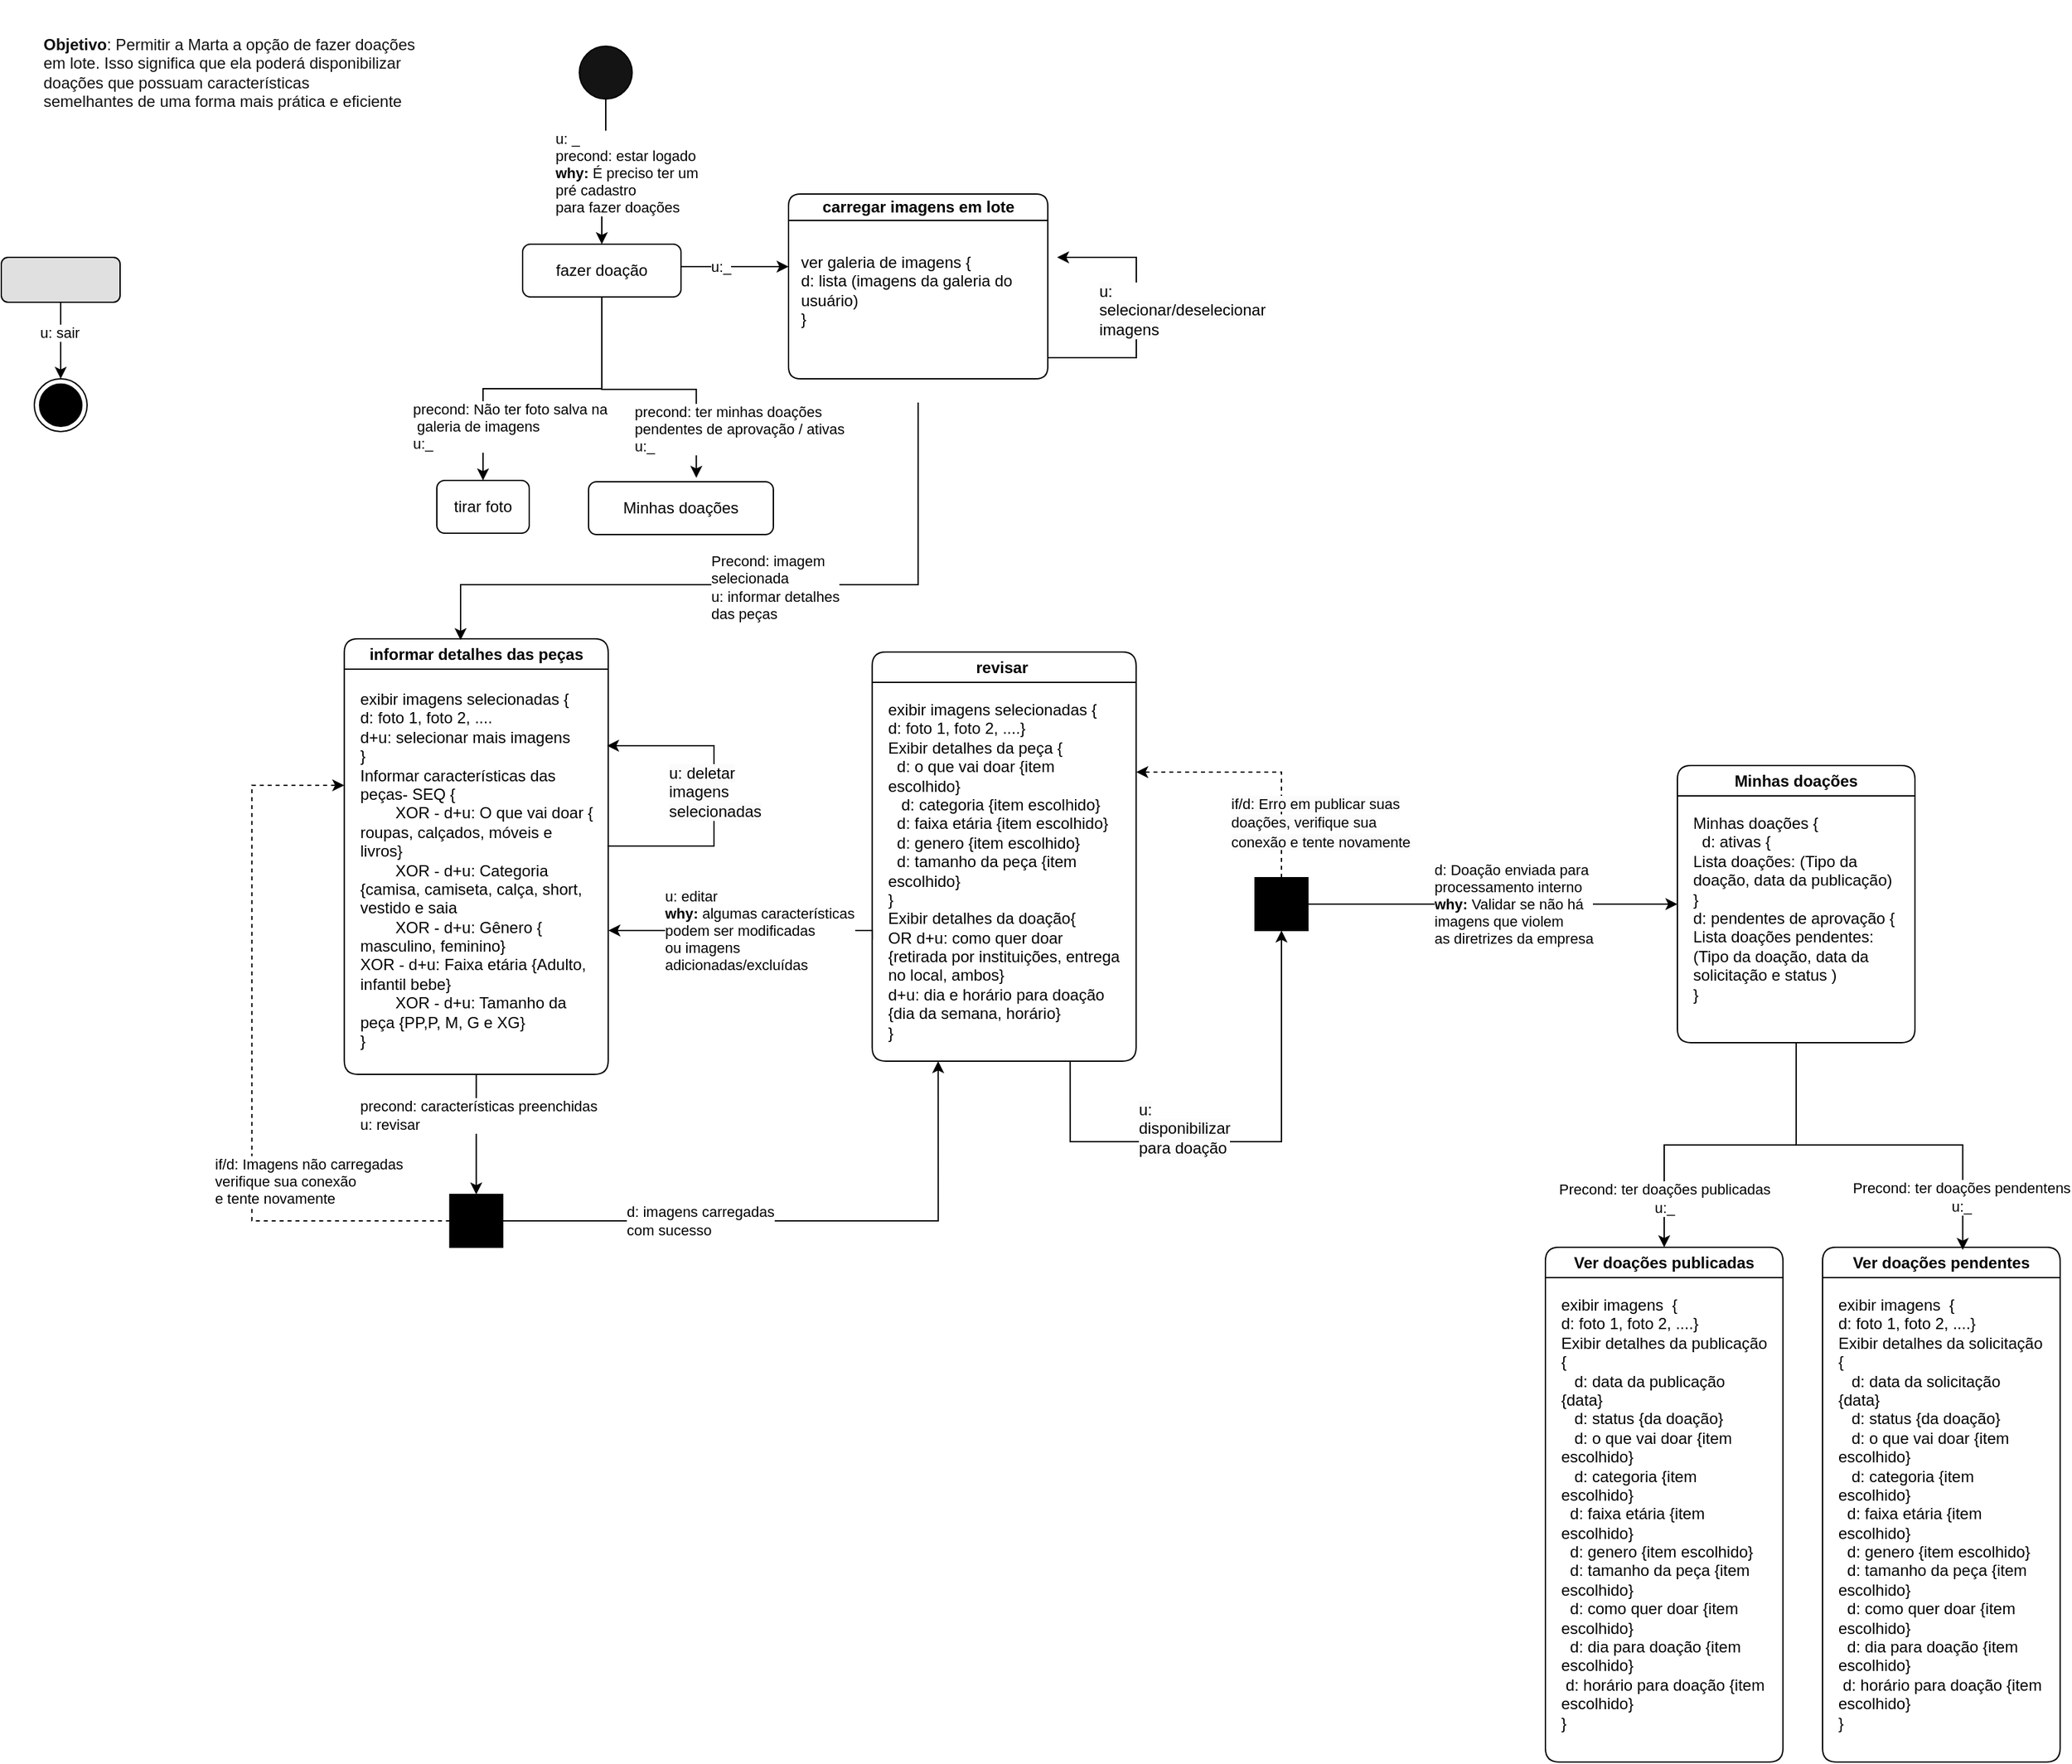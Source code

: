 <mxfile version="24.2.7" type="device">
  <diagram name="Juliano-Marta-2" id="yAd-Tq3l6dt5-tlFk5LD">
    <mxGraphModel dx="895" dy="560" grid="1" gridSize="10" guides="1" tooltips="1" connect="1" arrows="1" fold="1" page="1" pageScale="1" pageWidth="827" pageHeight="1169" math="0" shadow="0">
      <root>
        <mxCell id="iCmCGEU5eT1s75Sd7U7e-0" />
        <mxCell id="iCmCGEU5eT1s75Sd7U7e-1" parent="iCmCGEU5eT1s75Sd7U7e-0" />
        <mxCell id="iCmCGEU5eT1s75Sd7U7e-2" value="" style="edgeStyle=orthogonalEdgeStyle;rounded=0;orthogonalLoop=1;jettySize=auto;html=1;" parent="iCmCGEU5eT1s75Sd7U7e-1" edge="1">
          <mxGeometry relative="1" as="geometry">
            <mxPoint x="970" y="245" as="sourcePoint" />
          </mxGeometry>
        </mxCell>
        <mxCell id="iCmCGEU5eT1s75Sd7U7e-3" value="" style="edgeStyle=orthogonalEdgeStyle;rounded=0;orthogonalLoop=1;jettySize=auto;html=1;" parent="iCmCGEU5eT1s75Sd7U7e-1" edge="1">
          <mxGeometry relative="1" as="geometry">
            <mxPoint x="1200" y="245" as="sourcePoint" />
          </mxGeometry>
        </mxCell>
        <mxCell id="iCmCGEU5eT1s75Sd7U7e-4" value="" style="edgeStyle=orthogonalEdgeStyle;rounded=0;orthogonalLoop=1;jettySize=auto;html=1;" parent="iCmCGEU5eT1s75Sd7U7e-1" edge="1">
          <mxGeometry relative="1" as="geometry">
            <mxPoint x="1415" y="245" as="sourcePoint" />
          </mxGeometry>
        </mxCell>
        <mxCell id="iCmCGEU5eT1s75Sd7U7e-5" value="" style="edgeStyle=orthogonalEdgeStyle;rounded=0;orthogonalLoop=1;jettySize=auto;html=1;" parent="iCmCGEU5eT1s75Sd7U7e-1" edge="1">
          <mxGeometry relative="1" as="geometry">
            <mxPoint x="1630" y="245" as="sourcePoint" />
          </mxGeometry>
        </mxCell>
        <mxCell id="iCmCGEU5eT1s75Sd7U7e-9" value="" style="edgeStyle=orthogonalEdgeStyle;rounded=0;orthogonalLoop=1;jettySize=auto;html=1;" parent="iCmCGEU5eT1s75Sd7U7e-1" edge="1">
          <mxGeometry relative="1" as="geometry">
            <mxPoint x="636.5" y="247" as="targetPoint" />
            <mxPoint x="555.0" y="247" as="sourcePoint" />
          </mxGeometry>
        </mxCell>
        <mxCell id="iCmCGEU5eT1s75Sd7U7e-10" value="u:_" style="edgeLabel;html=1;align=center;verticalAlign=middle;resizable=0;points=[];" parent="iCmCGEU5eT1s75Sd7U7e-9" connectable="0" vertex="1">
          <mxGeometry x="-0.279" relative="1" as="geometry">
            <mxPoint as="offset" />
          </mxGeometry>
        </mxCell>
        <mxCell id="iCmCGEU5eT1s75Sd7U7e-15" value="" style="group" parent="iCmCGEU5eT1s75Sd7U7e-1" connectable="0" vertex="1">
          <mxGeometry x="299.86" y="529" width="200" height="330" as="geometry" />
        </mxCell>
        <mxCell id="iCmCGEU5eT1s75Sd7U7e-16" value="informar detalhes das peças" style="swimlane;whiteSpace=wrap;html=1;rounded=1;container=0;" parent="iCmCGEU5eT1s75Sd7U7e-15" vertex="1">
          <mxGeometry width="200" height="330" as="geometry" />
        </mxCell>
        <mxCell id="iCmCGEU5eT1s75Sd7U7e-17" value="exibir imagens selecionadas {&lt;br&gt;d: foto 1, foto 2, ....&lt;br&gt;d+u: selecionar mais imagens&lt;br&gt;}&lt;br&gt;Informar características das peças- SEQ {&lt;br&gt;&lt;span style=&quot;white-space: pre;&quot;&gt;&#x9;&lt;/span&gt;XOR - d+u: O que vai doar { roupas, calçados, móveis e livros}&lt;br&gt;&lt;span style=&quot;white-space: pre;&quot;&gt;&#x9;&lt;/span&gt;XOR -&amp;nbsp;d+u: Categoria {camisa, camiseta, calça, short, vestido e saia&lt;br&gt;&lt;span style=&quot;white-space: pre;&quot;&gt;&#x9;&lt;/span&gt;XOR -&amp;nbsp;d+u: Gênero { masculino, feminino}&lt;span style=&quot;white-space: pre;&quot;&gt;&#x9;&lt;/span&gt;&lt;br&gt;XOR -&amp;nbsp;d+u: Faixa etária {Adulto, infantil bebe}&lt;br&gt;&lt;span style=&quot;white-space: pre;&quot;&gt;&#x9;&lt;/span&gt;XOR -&amp;nbsp;d+u: Tamanho da peça {PP,P, M, G e XG}&lt;br&gt;}" style="text;html=1;align=left;verticalAlign=top;whiteSpace=wrap;rounded=0;container=0;" parent="iCmCGEU5eT1s75Sd7U7e-15" vertex="1">
          <mxGeometry x="10" y="31.935" width="180" height="287.419" as="geometry" />
        </mxCell>
        <mxCell id="iCmCGEU5eT1s75Sd7U7e-18" style="edgeStyle=orthogonalEdgeStyle;rounded=0;orthogonalLoop=1;jettySize=auto;html=1;exitX=0.5;exitY=1;exitDx=0;exitDy=0;" parent="iCmCGEU5eT1s75Sd7U7e-1" edge="1">
          <mxGeometry relative="1" as="geometry">
            <Array as="points">
              <mxPoint x="735" y="488" />
              <mxPoint x="388" y="488" />
            </Array>
            <mxPoint x="734.715" y="350" as="sourcePoint" />
            <mxPoint x="388" y="530" as="targetPoint" />
          </mxGeometry>
        </mxCell>
        <mxCell id="iCmCGEU5eT1s75Sd7U7e-19" value="Precond: imagem &lt;br&gt;selecionada&lt;br&gt;u: informar detalhes &lt;br&gt;das peças" style="edgeLabel;html=1;align=left;verticalAlign=middle;resizable=0;points=[];" parent="iCmCGEU5eT1s75Sd7U7e-18" connectable="0" vertex="1">
          <mxGeometry x="-0.03" y="2" relative="1" as="geometry">
            <mxPoint x="-41" as="offset" />
          </mxGeometry>
        </mxCell>
        <mxCell id="iCmCGEU5eT1s75Sd7U7e-20" style="edgeStyle=orthogonalEdgeStyle;rounded=0;orthogonalLoop=1;jettySize=auto;html=1;" parent="iCmCGEU5eT1s75Sd7U7e-1" edge="1">
          <mxGeometry relative="1" as="geometry">
            <mxPoint x="700" y="757" as="sourcePoint" />
            <mxPoint x="500" y="750" as="targetPoint" />
            <Array as="points">
              <mxPoint x="700" y="750" />
            </Array>
          </mxGeometry>
        </mxCell>
        <mxCell id="ITZU4n59MmsmW6ebiXtw-7" value="&lt;span style=&quot;&quot;&gt;u: editar&lt;/span&gt;&lt;br style=&quot;&quot;&gt;&lt;b style=&quot;&quot;&gt;why:&amp;nbsp;&lt;/b&gt;&lt;span style=&quot;&quot;&gt;algumas características&lt;/span&gt;&lt;br style=&quot;&quot;&gt;&lt;span style=&quot;&quot;&gt;podem ser modificadas&lt;br&gt;ou imagens&lt;br&gt;&lt;div style=&quot;&quot;&gt;adicionadas/excluídas&lt;/div&gt;&lt;/span&gt;" style="edgeLabel;html=1;align=left;verticalAlign=middle;resizable=0;points=[];" parent="iCmCGEU5eT1s75Sd7U7e-20" connectable="0" vertex="1">
          <mxGeometry x="0.078" relative="1" as="geometry">
            <mxPoint x="-55" as="offset" />
          </mxGeometry>
        </mxCell>
        <mxCell id="iCmCGEU5eT1s75Sd7U7e-22" style="edgeStyle=orthogonalEdgeStyle;rounded=0;orthogonalLoop=1;jettySize=auto;html=1;exitX=0.75;exitY=1;exitDx=0;exitDy=0;entryX=0.5;entryY=1;entryDx=0;entryDy=0;" parent="iCmCGEU5eT1s75Sd7U7e-1" source="iCmCGEU5eT1s75Sd7U7e-24" target="iCmCGEU5eT1s75Sd7U7e-44" edge="1">
          <mxGeometry relative="1" as="geometry">
            <Array as="points">
              <mxPoint x="850" y="910" />
              <mxPoint x="1010" y="910" />
            </Array>
          </mxGeometry>
        </mxCell>
        <mxCell id="iCmCGEU5eT1s75Sd7U7e-23" value="&lt;span style=&quot;text-wrap: wrap; font-size: 12px; background-color: rgb(251, 251, 251);&quot;&gt;u: disponibilizar&lt;/span&gt;&lt;br style=&quot;text-wrap: wrap; font-size: 12px; background-color: rgb(251, 251, 251);&quot;&gt;&lt;span style=&quot;text-wrap: wrap; font-size: 12px; background-color: rgb(251, 251, 251);&quot;&gt;para doação&lt;/span&gt;" style="edgeLabel;html=1;align=left;verticalAlign=middle;resizable=0;points=[];" parent="iCmCGEU5eT1s75Sd7U7e-22" connectable="0" vertex="1">
          <mxGeometry x="0.055" y="-2" relative="1" as="geometry">
            <mxPoint x="-90" y="-12" as="offset" />
          </mxGeometry>
        </mxCell>
        <mxCell id="iCmCGEU5eT1s75Sd7U7e-24" value="&lt;div&gt;revisar&amp;nbsp;&lt;/div&gt;" style="swimlane;whiteSpace=wrap;html=1;rounded=1;container=0;" parent="iCmCGEU5eT1s75Sd7U7e-1" vertex="1">
          <mxGeometry x="699.86" y="539" width="200" height="310" as="geometry" />
        </mxCell>
        <mxCell id="iCmCGEU5eT1s75Sd7U7e-25" value="exibir imagens selecionadas { &lt;br&gt;d: foto 1, foto 2, ....}&lt;br&gt;Exibir detalhes da peça {&lt;br&gt;&amp;nbsp; d: o que vai doar {item escolhido}&lt;br&gt;&amp;nbsp; &amp;nbsp;d: categoria {item escolhido}&lt;br&gt;&amp;nbsp; d: faixa etária {item escolhido}&lt;div&gt;&amp;nbsp; d: genero&amp;nbsp;&lt;span style=&quot;background-color: initial;&quot;&gt;{item escolhido}&lt;/span&gt;&lt;/div&gt;&lt;div&gt;&amp;nbsp; d: tamanho da peça {item escolhido}&lt;br&gt;&lt;div&gt;}&lt;br&gt;Exibir detalhes&amp;nbsp;da doação{&lt;br&gt;&lt;div&gt;&lt;span style=&quot;background-color: initial;&quot;&gt;OR&lt;/span&gt;&lt;span style=&quot;background-color: initial;&quot;&gt;&amp;nbsp;&lt;/span&gt;d+u: como quer doar {retirada por instituições, entrega no local, ambos}&lt;br&gt;d+u: dia e horário para doação {dia da semana, horário}&lt;br&gt;&lt;div&gt;}&lt;/div&gt;&lt;/div&gt;&lt;/div&gt;&lt;/div&gt;" style="text;html=1;align=left;verticalAlign=top;whiteSpace=wrap;rounded=0;container=0;" parent="iCmCGEU5eT1s75Sd7U7e-24" vertex="1">
          <mxGeometry x="10" y="30" width="180" height="260" as="geometry" />
        </mxCell>
        <mxCell id="ITZU4n59MmsmW6ebiXtw-4" style="edgeStyle=orthogonalEdgeStyle;rounded=0;orthogonalLoop=1;jettySize=auto;html=1;exitX=1;exitY=0.75;exitDx=0;exitDy=0;" parent="iCmCGEU5eT1s75Sd7U7e-1" edge="1">
          <mxGeometry relative="1" as="geometry">
            <mxPoint x="840" y="240" as="targetPoint" />
            <mxPoint x="832.93" y="316" as="sourcePoint" />
            <Array as="points">
              <mxPoint x="900" y="316" />
              <mxPoint x="900" y="240" />
            </Array>
          </mxGeometry>
        </mxCell>
        <mxCell id="ITZU4n59MmsmW6ebiXtw-6" value="&lt;span style=&quot;font-size: 12px; text-wrap: wrap; background-color: rgb(251, 251, 251);&quot;&gt;u: selecionar/deselecionar imagens&lt;/span&gt;" style="edgeLabel;html=1;align=left;verticalAlign=middle;resizable=0;points=[];" parent="ITZU4n59MmsmW6ebiXtw-4" connectable="0" vertex="1">
          <mxGeometry x="0.021" relative="1" as="geometry">
            <mxPoint x="-30" as="offset" />
          </mxGeometry>
        </mxCell>
        <mxCell id="iCmCGEU5eT1s75Sd7U7e-26" value="carregar imagens em lote" style="swimlane;whiteSpace=wrap;html=1;rounded=1;container=0;startSize=20;" parent="iCmCGEU5eT1s75Sd7U7e-1" vertex="1">
          <mxGeometry x="636.5" y="192" width="196.43" height="140" as="geometry" />
        </mxCell>
        <mxCell id="iCmCGEU5eT1s75Sd7U7e-27" value="ver galeria de imagens {&lt;br&gt;d: lista (imagens da galeria do usuário)&lt;br&gt;&lt;span style=&quot;background-color: initial;&quot;&gt;}&lt;/span&gt;&lt;div&gt;&lt;div&gt;&lt;br&gt;&lt;/div&gt;&lt;/div&gt;" style="text;html=1;align=left;verticalAlign=top;whiteSpace=wrap;rounded=0;container=0;" parent="iCmCGEU5eT1s75Sd7U7e-26" vertex="1">
          <mxGeometry x="7.14" y="38" width="182.14" height="70" as="geometry" />
        </mxCell>
        <mxCell id="iCmCGEU5eT1s75Sd7U7e-28" style="edgeStyle=orthogonalEdgeStyle;rounded=0;orthogonalLoop=1;jettySize=auto;html=1;" parent="iCmCGEU5eT1s75Sd7U7e-1" source="iCmCGEU5eT1s75Sd7U7e-30" target="iCmCGEU5eT1s75Sd7U7e-31" edge="1">
          <mxGeometry relative="1" as="geometry" />
        </mxCell>
        <mxCell id="iCmCGEU5eT1s75Sd7U7e-29" value="&lt;span style=&quot;text-align: left;&quot;&gt;u: sair&lt;/span&gt;" style="edgeLabel;html=1;align=center;verticalAlign=middle;resizable=0;points=[];" parent="iCmCGEU5eT1s75Sd7U7e-28" vertex="1" connectable="0">
          <mxGeometry x="-0.211" y="-1" relative="1" as="geometry">
            <mxPoint as="offset" />
          </mxGeometry>
        </mxCell>
        <mxCell id="iCmCGEU5eT1s75Sd7U7e-30" value="" style="rounded=1;whiteSpace=wrap;html=1;fillColor=#E0E0E0;container=0;" parent="iCmCGEU5eT1s75Sd7U7e-1" vertex="1">
          <mxGeometry x="40" y="240" width="90" height="34" as="geometry" />
        </mxCell>
        <mxCell id="iCmCGEU5eT1s75Sd7U7e-31" value="" style="ellipse;html=1;shape=endState;fillColor=#000000;strokeColor=#000000;container=0;" parent="iCmCGEU5eT1s75Sd7U7e-1" vertex="1">
          <mxGeometry x="65" y="332" width="40" height="40" as="geometry" />
        </mxCell>
        <mxCell id="iCmCGEU5eT1s75Sd7U7e-32" value="&lt;font style=&quot;font-size: 12px;&quot; face=&quot;Helvetica&quot;&gt;&lt;span style=&quot;color: rgb(17, 17, 17);&quot;&gt;&lt;b&gt;Objetivo&lt;/b&gt;: Permitir a&amp;nbsp;&lt;/span&gt;&lt;span style=&quot;line-height: var(--cib-type-subtitle2-stronger-line-height); font-weight: var(--cib-type-subtitle2-stronger-font-weight); font-variation-settings: var(--cib-type-subtitle2-stronger-font-variation-settings); color: rgb(17, 17, 17);&quot;&gt;Marta&lt;/span&gt;&lt;span style=&quot;color: rgb(17, 17, 17);&quot;&gt;&amp;nbsp;a opção de&amp;nbsp;&lt;/span&gt;&lt;span style=&quot;line-height: var(--cib-type-subtitle2-stronger-line-height); font-weight: var(--cib-type-subtitle2-stronger-font-weight); font-variation-settings: var(--cib-type-subtitle2-stronger-font-variation-settings); color: rgb(17, 17, 17);&quot;&gt;fazer doações em lote&lt;/span&gt;&lt;span style=&quot;color: rgb(17, 17, 17);&quot;&gt;. Isso significa que ela poderá disponibilizar doações que possuam&amp;nbsp;&lt;/span&gt;&lt;span style=&quot;line-height: var(--cib-type-subtitle2-stronger-line-height); font-weight: var(--cib-type-subtitle2-stronger-font-weight); font-variation-settings: var(--cib-type-subtitle2-stronger-font-variation-settings); color: rgb(17, 17, 17);&quot;&gt;características semelhantes&lt;/span&gt;&lt;span style=&quot;color: rgb(17, 17, 17);&quot;&gt;&amp;nbsp;de uma forma mais&amp;nbsp;&lt;/span&gt;&lt;span style=&quot;line-height: var(--cib-type-subtitle2-stronger-line-height); font-weight: var(--cib-type-subtitle2-stronger-font-weight); font-variation-settings: var(--cib-type-subtitle2-stronger-font-variation-settings); color: rgb(17, 17, 17);&quot;&gt;prática e eficiente&lt;/span&gt;&lt;/font&gt;" style="text;html=1;align=left;verticalAlign=middle;whiteSpace=wrap;rounded=0;" parent="iCmCGEU5eT1s75Sd7U7e-1" vertex="1">
          <mxGeometry x="70" y="45" width="290" height="110" as="geometry" />
        </mxCell>
        <mxCell id="iCmCGEU5eT1s75Sd7U7e-33" style="edgeStyle=orthogonalEdgeStyle;rounded=0;orthogonalLoop=1;jettySize=auto;html=1;entryX=0.25;entryY=1;entryDx=0;entryDy=0;" parent="iCmCGEU5eT1s75Sd7U7e-1" source="iCmCGEU5eT1s75Sd7U7e-37" target="iCmCGEU5eT1s75Sd7U7e-24" edge="1">
          <mxGeometry relative="1" as="geometry">
            <mxPoint x="679.86" y="630.0" as="targetPoint" />
            <Array as="points">
              <mxPoint x="750" y="970" />
            </Array>
          </mxGeometry>
        </mxCell>
        <mxCell id="iCmCGEU5eT1s75Sd7U7e-34" value="d: imagens carregadas &lt;br&gt;com sucesso" style="edgeLabel;html=1;align=left;verticalAlign=middle;resizable=0;points=[];" parent="iCmCGEU5eT1s75Sd7U7e-33" vertex="1" connectable="0">
          <mxGeometry x="-0.38" y="-1" relative="1" as="geometry">
            <mxPoint x="-48" y="-1" as="offset" />
          </mxGeometry>
        </mxCell>
        <mxCell id="iCmCGEU5eT1s75Sd7U7e-35" style="edgeStyle=orthogonalEdgeStyle;rounded=0;orthogonalLoop=1;jettySize=auto;html=1;dashed=1;" parent="iCmCGEU5eT1s75Sd7U7e-1" source="iCmCGEU5eT1s75Sd7U7e-37" edge="1">
          <mxGeometry relative="1" as="geometry">
            <mxPoint x="299.86" y="640.0" as="targetPoint" />
            <Array as="points">
              <mxPoint x="229.86" y="970" />
              <mxPoint x="229.86" y="640" />
            </Array>
          </mxGeometry>
        </mxCell>
        <mxCell id="iCmCGEU5eT1s75Sd7U7e-36" value="if/d: Imagens não carregadas &lt;br&gt;verifique sua conexão &lt;br&gt;e tente novamente" style="edgeLabel;html=1;align=left;verticalAlign=middle;resizable=0;points=[];" parent="iCmCGEU5eT1s75Sd7U7e-35" vertex="1" connectable="0">
          <mxGeometry x="0.165" y="-3" relative="1" as="geometry">
            <mxPoint x="-33" y="140" as="offset" />
          </mxGeometry>
        </mxCell>
        <mxCell id="iCmCGEU5eT1s75Sd7U7e-37" value="" style="whiteSpace=wrap;html=1;aspect=fixed;fillColor=#000000;container=0;" parent="iCmCGEU5eT1s75Sd7U7e-1" vertex="1">
          <mxGeometry x="379.86" y="950" width="40" height="40" as="geometry" />
        </mxCell>
        <mxCell id="iCmCGEU5eT1s75Sd7U7e-38" value="" style="edgeStyle=orthogonalEdgeStyle;rounded=0;orthogonalLoop=1;jettySize=auto;html=1;" parent="iCmCGEU5eT1s75Sd7U7e-1" source="iCmCGEU5eT1s75Sd7U7e-16" target="iCmCGEU5eT1s75Sd7U7e-37" edge="1">
          <mxGeometry relative="1" as="geometry" />
        </mxCell>
        <mxCell id="iCmCGEU5eT1s75Sd7U7e-39" value="precond: características preenchidas&amp;nbsp;&lt;br&gt;u: revisar" style="edgeLabel;html=1;align=left;verticalAlign=middle;resizable=0;points=[];" parent="iCmCGEU5eT1s75Sd7U7e-38" vertex="1" connectable="0">
          <mxGeometry x="-0.033" relative="1" as="geometry">
            <mxPoint x="-90" y="-13" as="offset" />
          </mxGeometry>
        </mxCell>
        <mxCell id="iCmCGEU5eT1s75Sd7U7e-41" style="edgeStyle=orthogonalEdgeStyle;rounded=0;orthogonalLoop=1;jettySize=auto;html=1;exitX=0.5;exitY=0;exitDx=0;exitDy=0;dashed=1;" parent="iCmCGEU5eT1s75Sd7U7e-1" source="iCmCGEU5eT1s75Sd7U7e-44" edge="1">
          <mxGeometry relative="1" as="geometry">
            <mxPoint x="900" y="630" as="targetPoint" />
            <Array as="points">
              <mxPoint x="1010" y="630" />
            </Array>
          </mxGeometry>
        </mxCell>
        <mxCell id="iCmCGEU5eT1s75Sd7U7e-42" style="edgeStyle=orthogonalEdgeStyle;rounded=0;orthogonalLoop=1;jettySize=auto;html=1;entryX=0;entryY=0.5;entryDx=0;entryDy=0;" parent="iCmCGEU5eT1s75Sd7U7e-1" source="iCmCGEU5eT1s75Sd7U7e-44" target="iCmCGEU5eT1s75Sd7U7e-45" edge="1">
          <mxGeometry relative="1" as="geometry" />
        </mxCell>
        <mxCell id="iCmCGEU5eT1s75Sd7U7e-43" value="d: Doação enviada para &lt;br&gt;processamento interno&lt;br&gt;&lt;b&gt;why:&lt;/b&gt;&amp;nbsp;Validar se não há &lt;br&gt;imagens que violem&amp;nbsp;&lt;br&gt;&lt;div&gt;as diretrizes da empresa&lt;/div&gt;" style="edgeLabel;html=1;align=left;verticalAlign=middle;resizable=0;points=[];" parent="iCmCGEU5eT1s75Sd7U7e-42" connectable="0" vertex="1">
          <mxGeometry x="-0.17" y="-2" relative="1" as="geometry">
            <mxPoint x="-22" y="-2" as="offset" />
          </mxGeometry>
        </mxCell>
        <mxCell id="iCmCGEU5eT1s75Sd7U7e-44" value="" style="whiteSpace=wrap;html=1;aspect=fixed;fillColor=#000000;container=0;" parent="iCmCGEU5eT1s75Sd7U7e-1" vertex="1">
          <mxGeometry x="990.0" y="710" width="40" height="40" as="geometry" />
        </mxCell>
        <mxCell id="kDFJ6UlDcrJAM66Nnpf--2" style="edgeStyle=orthogonalEdgeStyle;rounded=0;orthogonalLoop=1;jettySize=auto;html=1;exitX=0.5;exitY=1;exitDx=0;exitDy=0;entryX=0.5;entryY=0;entryDx=0;entryDy=0;" parent="iCmCGEU5eT1s75Sd7U7e-1" source="iCmCGEU5eT1s75Sd7U7e-45" target="kDFJ6UlDcrJAM66Nnpf--0" edge="1">
          <mxGeometry relative="1" as="geometry" />
        </mxCell>
        <mxCell id="kDFJ6UlDcrJAM66Nnpf--6" value="Precond: ter doações publicadas&lt;br&gt;u:_" style="edgeLabel;html=1;align=center;verticalAlign=middle;resizable=0;points=[];" parent="kDFJ6UlDcrJAM66Nnpf--2" connectable="0" vertex="1">
          <mxGeometry x="0.709" relative="1" as="geometry">
            <mxPoint as="offset" />
          </mxGeometry>
        </mxCell>
        <mxCell id="iCmCGEU5eT1s75Sd7U7e-45" value="Minhas doações" style="swimlane;whiteSpace=wrap;html=1;rounded=1;container=0;" parent="iCmCGEU5eT1s75Sd7U7e-1" vertex="1">
          <mxGeometry x="1310" y="625" width="180" height="210" as="geometry" />
        </mxCell>
        <mxCell id="iCmCGEU5eT1s75Sd7U7e-46" value="&lt;div style=&quot;&quot;&gt;Minhas doações {&lt;br&gt;&amp;nbsp; d: ativas {&lt;/div&gt;&lt;div style=&quot;&quot;&gt;&lt;span style=&quot;background-color: initial;&quot;&gt;Lista doações: (Tipo da&amp;nbsp; &amp;nbsp; &amp;nbsp; &amp;nbsp; &amp;nbsp; doação, data da publicação)&lt;br&gt;&lt;/span&gt;&lt;span style=&quot;background-color: initial;&quot;&gt;}&lt;/span&gt;&lt;/div&gt;&lt;div style=&quot;&quot;&gt;d: pendentes de aprovação {&lt;br&gt;&lt;span style=&quot;background-color: initial;&quot;&gt;Lista doações pendentes: (Tipo da doação, data da solicitação e status )&lt;br&gt;&lt;/span&gt;&lt;span style=&quot;background-color: initial;&quot;&gt;}&lt;/span&gt;&lt;br&gt;&lt;span style=&quot;background-color: initial;&quot;&gt;&lt;br&gt;&lt;/span&gt;&lt;br&gt;&lt;/div&gt;" style="text;html=1;align=left;verticalAlign=top;whiteSpace=wrap;rounded=0;container=0;" parent="iCmCGEU5eT1s75Sd7U7e-45" vertex="1">
          <mxGeometry x="10" y="30" width="160" height="160" as="geometry" />
        </mxCell>
        <mxCell id="iCmCGEU5eT1s75Sd7U7e-47" value="&lt;span style=&quot;color: rgb(0, 0, 0); font-family: Helvetica; font-size: 11px; font-style: normal; font-variant-ligatures: normal; font-variant-caps: normal; font-weight: 400; letter-spacing: normal; orphans: 2; text-align: left; text-indent: 0px; text-transform: none; widows: 2; word-spacing: 0px; -webkit-text-stroke-width: 0px; white-space: normal; background-color: rgb(251, 251, 251); text-decoration-thickness: initial; text-decoration-style: initial; text-decoration-color: initial; display: inline !important; float: none;&quot;&gt;if/d: Erro em publicar suas doações, verifique sua conexão e tente novamente&lt;/span&gt;" style="text;whiteSpace=wrap;html=1;" parent="iCmCGEU5eT1s75Sd7U7e-1" vertex="1">
          <mxGeometry x="970" y="640" width="140" height="50" as="geometry" />
        </mxCell>
        <mxCell id="BIuBNqjKTY_bCoIhKtUK-0" value="-" style="edgeStyle=orthogonalEdgeStyle;rounded=0;orthogonalLoop=1;jettySize=auto;html=1;" parent="iCmCGEU5eT1s75Sd7U7e-1" source="jQYMaavByfsi5GDmGxD5-0" target="BIuBNqjKTY_bCoIhKtUK-5" edge="1">
          <mxGeometry relative="1" as="geometry">
            <mxPoint x="495" y="150" as="sourcePoint" />
          </mxGeometry>
        </mxCell>
        <mxCell id="BIuBNqjKTY_bCoIhKtUK-1" value="u: _&lt;br&gt;precond: estar logado&lt;br&gt;&lt;b&gt;why:&amp;nbsp;&lt;/b&gt;É preciso ter um&lt;br&gt;pré cadastro&lt;br&gt;para fazer doações" style="edgeLabel;html=1;align=left;verticalAlign=middle;resizable=0;points=[];" parent="BIuBNqjKTY_bCoIhKtUK-0" connectable="0" vertex="1">
          <mxGeometry x="-0.025" relative="1" as="geometry">
            <mxPoint x="-40" y="1" as="offset" />
          </mxGeometry>
        </mxCell>
        <mxCell id="BIuBNqjKTY_bCoIhKtUK-3" style="edgeStyle=orthogonalEdgeStyle;rounded=0;orthogonalLoop=1;jettySize=auto;html=1;entryX=0.5;entryY=0;entryDx=0;entryDy=0;" parent="iCmCGEU5eT1s75Sd7U7e-1" source="BIuBNqjKTY_bCoIhKtUK-5" target="BIuBNqjKTY_bCoIhKtUK-6" edge="1">
          <mxGeometry relative="1" as="geometry" />
        </mxCell>
        <mxCell id="BIuBNqjKTY_bCoIhKtUK-4" value="precond: Não ter foto salva na&lt;br&gt;&amp;nbsp;galeria de imagens&lt;br&gt;u:_" style="edgeLabel;html=1;align=left;verticalAlign=middle;resizable=0;points=[];" parent="BIuBNqjKTY_bCoIhKtUK-3" connectable="0" vertex="1">
          <mxGeometry x="0.64" relative="1" as="geometry">
            <mxPoint x="-55" as="offset" />
          </mxGeometry>
        </mxCell>
        <mxCell id="BIuBNqjKTY_bCoIhKtUK-5" value="fazer doação" style="rounded=1;whiteSpace=wrap;html=1;fillColor=#FFFFFF;" parent="iCmCGEU5eT1s75Sd7U7e-1" vertex="1">
          <mxGeometry x="435" y="230" width="120" height="40" as="geometry" />
        </mxCell>
        <mxCell id="BIuBNqjKTY_bCoIhKtUK-6" value="tirar foto" style="rounded=1;whiteSpace=wrap;html=1;fillColor=#FFFFFF;" parent="iCmCGEU5eT1s75Sd7U7e-1" vertex="1">
          <mxGeometry x="370" y="409" width="70" height="40" as="geometry" />
        </mxCell>
        <mxCell id="BIuBNqjKTY_bCoIhKtUK-7" value="Minhas doações" style="rounded=1;whiteSpace=wrap;html=1;fillColor=#FFFFFF;" parent="iCmCGEU5eT1s75Sd7U7e-1" vertex="1">
          <mxGeometry x="485" y="410" width="140" height="40" as="geometry" />
        </mxCell>
        <mxCell id="BIuBNqjKTY_bCoIhKtUK-8" style="edgeStyle=orthogonalEdgeStyle;rounded=0;orthogonalLoop=1;jettySize=auto;html=1;entryX=0.583;entryY=-0.075;entryDx=0;entryDy=0;entryPerimeter=0;" parent="iCmCGEU5eT1s75Sd7U7e-1" source="BIuBNqjKTY_bCoIhKtUK-5" target="BIuBNqjKTY_bCoIhKtUK-7" edge="1">
          <mxGeometry relative="1" as="geometry" />
        </mxCell>
        <mxCell id="BIuBNqjKTY_bCoIhKtUK-9" value="precond: ter minhas doações &lt;br&gt;pendentes de aprovação / ativas&lt;br&gt;u:_" style="edgeLabel;html=1;align=left;verticalAlign=middle;resizable=0;points=[];" parent="BIuBNqjKTY_bCoIhKtUK-8" connectable="0" vertex="1">
          <mxGeometry x="0.684" y="-4" relative="1" as="geometry">
            <mxPoint x="-45" y="-4" as="offset" />
          </mxGeometry>
        </mxCell>
        <mxCell id="jQYMaavByfsi5GDmGxD5-0" value="" style="ellipse;whiteSpace=wrap;html=1;aspect=fixed;fillColor=#141414;" parent="iCmCGEU5eT1s75Sd7U7e-1" vertex="1">
          <mxGeometry x="478" y="80" width="40" height="40" as="geometry" />
        </mxCell>
        <mxCell id="ITZU4n59MmsmW6ebiXtw-8" style="edgeStyle=orthogonalEdgeStyle;rounded=0;orthogonalLoop=1;jettySize=auto;html=1;exitX=1;exitY=0.75;exitDx=0;exitDy=0;" parent="iCmCGEU5eT1s75Sd7U7e-1" edge="1">
          <mxGeometry relative="1" as="geometry">
            <mxPoint x="499" y="610" as="targetPoint" />
            <mxPoint x="499.39" y="686" as="sourcePoint" />
            <Array as="points">
              <mxPoint x="580" y="686" />
              <mxPoint x="580" y="610" />
            </Array>
          </mxGeometry>
        </mxCell>
        <mxCell id="ITZU4n59MmsmW6ebiXtw-9" value="&lt;span style=&quot;font-size: 12px; text-wrap: wrap; background-color: rgb(251, 251, 251);&quot;&gt;u: deletar imagens &lt;br&gt;selecionadas&lt;/span&gt;" style="edgeLabel;html=1;align=left;verticalAlign=middle;resizable=0;points=[];" parent="ITZU4n59MmsmW6ebiXtw-8" connectable="0" vertex="1">
          <mxGeometry x="0.021" relative="1" as="geometry">
            <mxPoint x="-36" as="offset" />
          </mxGeometry>
        </mxCell>
        <mxCell id="ITZU4n59MmsmW6ebiXtw-10" value="Ver doações pendentes" style="swimlane;whiteSpace=wrap;html=1;rounded=1;container=0;" parent="iCmCGEU5eT1s75Sd7U7e-1" vertex="1">
          <mxGeometry x="1420" y="990" width="180" height="390" as="geometry" />
        </mxCell>
        <mxCell id="ITZU4n59MmsmW6ebiXtw-11" value="&lt;div style=&quot;&quot;&gt;exibir imagens&amp;nbsp; {&lt;br&gt;d: foto 1, foto 2, ....}&lt;br&gt;Exibir detalhes da solicitação {&lt;br&gt;&amp;nbsp; &amp;nbsp;d: data da solicitação {data}&amp;nbsp;&amp;nbsp;&lt;br&gt;&amp;nbsp; &amp;nbsp;d: status {da doação}&lt;br&gt;&amp;nbsp; &amp;nbsp;d: o que vai doar {item escolhido}&lt;br&gt;&amp;nbsp; &amp;nbsp;d: categoria {item escolhido}&lt;br&gt;&amp;nbsp; d: faixa etária {item escolhido}&lt;div&gt;&amp;nbsp; d: genero&amp;nbsp;&lt;span style=&quot;background-color: initial;&quot;&gt;{item escolhido}&lt;/span&gt;&lt;/div&gt;&lt;div&gt;&amp;nbsp; d: tamanho da peça {item escolhido}&lt;br&gt;&amp;nbsp; d: como quer doar {item escolhido}&lt;br&gt;&amp;nbsp; d: dia para doação {item escolhido}&lt;br&gt;&amp;nbsp;d: horário para doação {item escolhido}&amp;nbsp;&lt;br&gt;&lt;div&gt;}&lt;br&gt;&lt;/div&gt;&lt;/div&gt;&lt;/div&gt;" style="text;html=1;align=left;verticalAlign=top;whiteSpace=wrap;rounded=0;container=0;" parent="ITZU4n59MmsmW6ebiXtw-10" vertex="1">
          <mxGeometry x="10" y="30" width="160" height="350" as="geometry" />
        </mxCell>
        <mxCell id="kDFJ6UlDcrJAM66Nnpf--0" value="Ver doações publicadas" style="swimlane;whiteSpace=wrap;html=1;rounded=1;container=0;" parent="iCmCGEU5eT1s75Sd7U7e-1" vertex="1">
          <mxGeometry x="1210" y="990" width="180" height="390" as="geometry" />
        </mxCell>
        <mxCell id="kDFJ6UlDcrJAM66Nnpf--1" value="&lt;div style=&quot;&quot;&gt;exibir imagens&amp;nbsp; {&lt;br&gt;d: foto 1, foto 2, ....}&lt;br&gt;Exibir detalhes da publicação {&lt;br&gt;&amp;nbsp; &amp;nbsp;d: data da publicação {data}&amp;nbsp;&amp;nbsp;&lt;br&gt;&amp;nbsp; &amp;nbsp;d: status {da doação}&lt;br&gt;&amp;nbsp; &amp;nbsp;d: o que vai doar {item escolhido}&lt;br&gt;&amp;nbsp; &amp;nbsp;d: categoria {item escolhido}&lt;br&gt;&amp;nbsp; d: faixa etária {item escolhido}&lt;div&gt;&amp;nbsp; d: genero&amp;nbsp;&lt;span style=&quot;background-color: initial;&quot;&gt;{item escolhido}&lt;/span&gt;&lt;/div&gt;&lt;div&gt;&amp;nbsp; d: tamanho da peça {item escolhido}&lt;br&gt;&amp;nbsp; d: como quer doar {item escolhido}&lt;br&gt;&amp;nbsp; d: dia para doação {item escolhido}&lt;br&gt;&amp;nbsp;d: horário para doação {item escolhido}&amp;nbsp;&lt;br&gt;&lt;div&gt;}&lt;br&gt;&lt;br&gt;&lt;/div&gt;&lt;/div&gt;&lt;/div&gt;" style="text;html=1;align=left;verticalAlign=top;whiteSpace=wrap;rounded=0;container=0;" parent="kDFJ6UlDcrJAM66Nnpf--0" vertex="1">
          <mxGeometry x="10" y="30" width="160" height="350" as="geometry" />
        </mxCell>
        <mxCell id="kDFJ6UlDcrJAM66Nnpf--4" style="edgeStyle=orthogonalEdgeStyle;rounded=0;orthogonalLoop=1;jettySize=auto;html=1;entryX=0.59;entryY=0.005;entryDx=0;entryDy=0;entryPerimeter=0;" parent="iCmCGEU5eT1s75Sd7U7e-1" source="iCmCGEU5eT1s75Sd7U7e-45" target="ITZU4n59MmsmW6ebiXtw-10" edge="1">
          <mxGeometry relative="1" as="geometry" />
        </mxCell>
        <mxCell id="kDFJ6UlDcrJAM66Nnpf--5" value="Precond: ter doações pendentens&lt;br&gt;u:_" style="edgeLabel;html=1;align=center;verticalAlign=middle;resizable=0;points=[];" parent="kDFJ6UlDcrJAM66Nnpf--4" connectable="0" vertex="1">
          <mxGeometry x="0.716" y="-1" relative="1" as="geometry">
            <mxPoint as="offset" />
          </mxGeometry>
        </mxCell>
      </root>
    </mxGraphModel>
  </diagram>
</mxfile>
